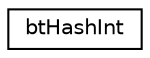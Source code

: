 digraph "Graphical Class Hierarchy"
{
  edge [fontname="Helvetica",fontsize="10",labelfontname="Helvetica",labelfontsize="10"];
  node [fontname="Helvetica",fontsize="10",shape=record];
  rankdir="LR";
  Node1 [label="btHashInt",height=0.2,width=0.4,color="black", fillcolor="white", style="filled",URL="$classbt_hash_int.html"];
}

